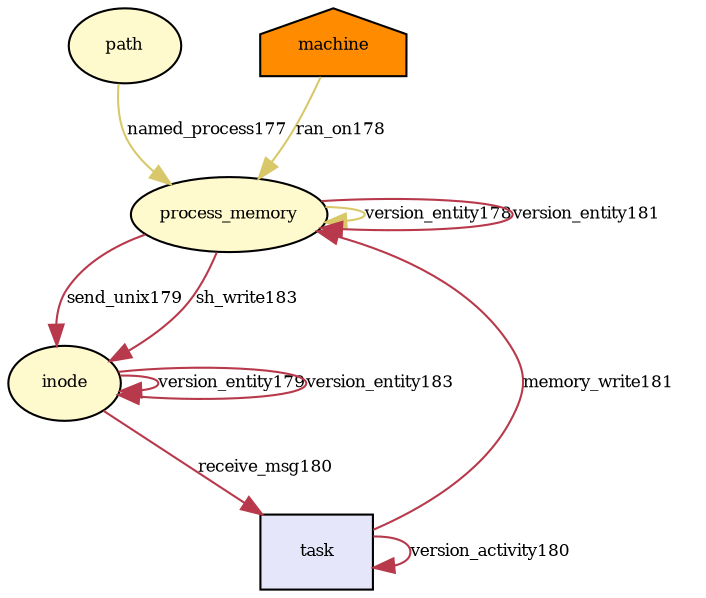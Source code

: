 digraph RGL__DirectedAdjacencyGraph {path[fontsize = 8,label = "path",shape = ellipse, fillcolor="#fffacd", style = filled]

process_memory[fontsize = 8,label = "process_memory",shape = ellipse, fillcolor="#fffacd", style = filled]

path -> process_memory[fontsize = 8,label = "named_process177", color="#d8c86a"]

process_memory -> process_memory[fontsize = 8,label = "version_entity178", color="#d8c86a"]

machine[fontsize = 8,label = "machine",shape = house, fillcolor="#ff8c00", style = filled]

machine -> process_memory[fontsize = 8,label = "ran_on178", color="#d8c86a"]

inode[fontsize = 8,label = "inode",shape = ellipse, fillcolor="#fffacd", style = filled]

inode -> inode[fontsize = 8,label = "version_entity179", color="#b7394b"]

process_memory -> inode[fontsize = 8,label = "send_unix179", color="#b7394b"]

task[fontsize = 8,label = "task",shape = rectangle, fillcolor="#e6e6fa", style = filled]

task -> task[fontsize = 8,label = "version_activity180", color="#b7394b"]

inode -> task[fontsize = 8,label = "receive_msg180", color="#b7394b"]

process_memory -> process_memory[fontsize = 8,label = "version_entity181", color="#b7394b"]

task -> process_memory[fontsize = 8,label = "memory_write181", color="#b7394b"]

inode -> inode[fontsize = 8,label = "version_entity183", color="#b7394b"]

process_memory -> inode[fontsize = 8,label = "sh_write183", color="#b7394b"]

}